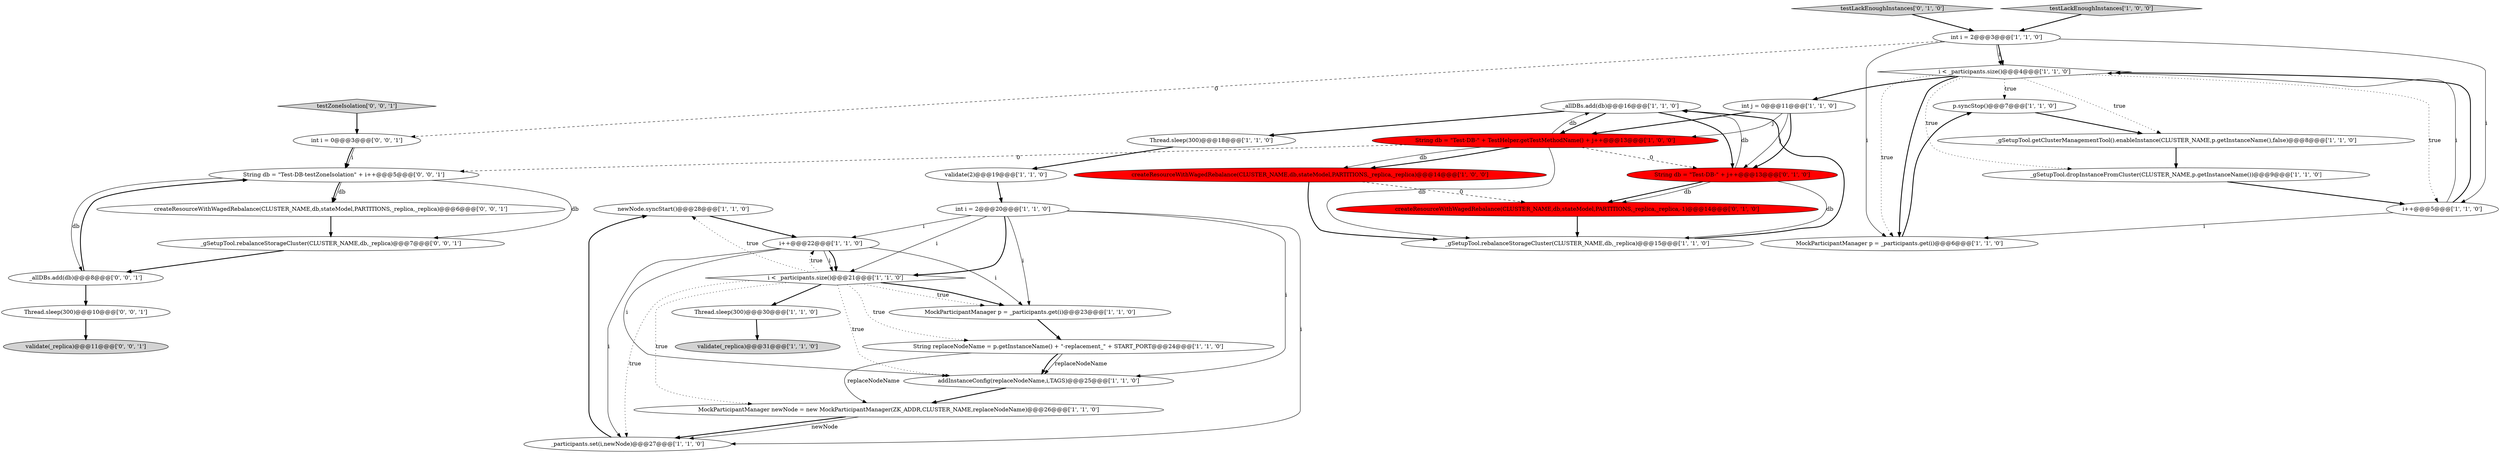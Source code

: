 digraph {
13 [style = filled, label = "newNode.syncStart()@@@28@@@['1', '1', '0']", fillcolor = white, shape = ellipse image = "AAA0AAABBB1BBB"];
35 [style = filled, label = "createResourceWithWagedRebalance(CLUSTER_NAME,db,stateModel,PARTITIONS,_replica,_replica)@@@6@@@['0', '0', '1']", fillcolor = white, shape = ellipse image = "AAA0AAABBB3BBB"];
4 [style = filled, label = "_allDBs.add(db)@@@16@@@['1', '1', '0']", fillcolor = white, shape = ellipse image = "AAA0AAABBB1BBB"];
19 [style = filled, label = "p.syncStop()@@@7@@@['1', '1', '0']", fillcolor = white, shape = ellipse image = "AAA0AAABBB1BBB"];
32 [style = filled, label = "int i = 0@@@3@@@['0', '0', '1']", fillcolor = white, shape = ellipse image = "AAA0AAABBB3BBB"];
6 [style = filled, label = "validate(2)@@@19@@@['1', '1', '0']", fillcolor = white, shape = ellipse image = "AAA0AAABBB1BBB"];
17 [style = filled, label = "String replaceNodeName = p.getInstanceName() + \"-replacement_\" + START_PORT@@@24@@@['1', '1', '0']", fillcolor = white, shape = ellipse image = "AAA0AAABBB1BBB"];
9 [style = filled, label = "String db = \"Test-DB-\" + TestHelper.getTestMethodName() + j++@@@13@@@['1', '0', '0']", fillcolor = red, shape = ellipse image = "AAA1AAABBB1BBB"];
3 [style = filled, label = "validate(_replica)@@@31@@@['1', '1', '0']", fillcolor = lightgray, shape = ellipse image = "AAA0AAABBB1BBB"];
34 [style = filled, label = "validate(_replica)@@@11@@@['0', '0', '1']", fillcolor = lightgray, shape = ellipse image = "AAA0AAABBB3BBB"];
16 [style = filled, label = "i++@@@5@@@['1', '1', '0']", fillcolor = white, shape = ellipse image = "AAA0AAABBB1BBB"];
10 [style = filled, label = "_gSetupTool.rebalanceStorageCluster(CLUSTER_NAME,db,_replica)@@@15@@@['1', '1', '0']", fillcolor = white, shape = ellipse image = "AAA0AAABBB1BBB"];
23 [style = filled, label = "MockParticipantManager newNode = new MockParticipantManager(ZK_ADDR,CLUSTER_NAME,replaceNodeName)@@@26@@@['1', '1', '0']", fillcolor = white, shape = ellipse image = "AAA0AAABBB1BBB"];
26 [style = filled, label = "createResourceWithWagedRebalance(CLUSTER_NAME,db,stateModel,PARTITIONS,_replica,_replica,-1)@@@14@@@['0', '1', '0']", fillcolor = red, shape = ellipse image = "AAA1AAABBB2BBB"];
2 [style = filled, label = "createResourceWithWagedRebalance(CLUSTER_NAME,db,stateModel,PARTITIONS,_replica,_replica)@@@14@@@['1', '0', '0']", fillcolor = red, shape = ellipse image = "AAA1AAABBB1BBB"];
5 [style = filled, label = "MockParticipantManager p = _participants.get(i)@@@23@@@['1', '1', '0']", fillcolor = white, shape = ellipse image = "AAA0AAABBB1BBB"];
30 [style = filled, label = "Thread.sleep(300)@@@10@@@['0', '0', '1']", fillcolor = white, shape = ellipse image = "AAA0AAABBB3BBB"];
15 [style = filled, label = "MockParticipantManager p = _participants.get(i)@@@6@@@['1', '1', '0']", fillcolor = white, shape = ellipse image = "AAA0AAABBB1BBB"];
25 [style = filled, label = "i < _participants.size()@@@21@@@['1', '1', '0']", fillcolor = white, shape = diamond image = "AAA0AAABBB1BBB"];
31 [style = filled, label = "_allDBs.add(db)@@@8@@@['0', '0', '1']", fillcolor = white, shape = ellipse image = "AAA0AAABBB3BBB"];
14 [style = filled, label = "_participants.set(i,newNode)@@@27@@@['1', '1', '0']", fillcolor = white, shape = ellipse image = "AAA0AAABBB1BBB"];
12 [style = filled, label = "int i = 2@@@3@@@['1', '1', '0']", fillcolor = white, shape = ellipse image = "AAA0AAABBB1BBB"];
24 [style = filled, label = "Thread.sleep(300)@@@30@@@['1', '1', '0']", fillcolor = white, shape = ellipse image = "AAA0AAABBB1BBB"];
33 [style = filled, label = "String db = \"Test-DB-testZoneIsolation\" + i++@@@5@@@['0', '0', '1']", fillcolor = white, shape = ellipse image = "AAA0AAABBB3BBB"];
18 [style = filled, label = "int i = 2@@@20@@@['1', '1', '0']", fillcolor = white, shape = ellipse image = "AAA0AAABBB1BBB"];
7 [style = filled, label = "i < _participants.size()@@@4@@@['1', '1', '0']", fillcolor = white, shape = diamond image = "AAA0AAABBB1BBB"];
28 [style = filled, label = "String db = \"Test-DB-\" + j++@@@13@@@['0', '1', '0']", fillcolor = red, shape = ellipse image = "AAA1AAABBB2BBB"];
21 [style = filled, label = "_gSetupTool.dropInstanceFromCluster(CLUSTER_NAME,p.getInstanceName())@@@9@@@['1', '1', '0']", fillcolor = white, shape = ellipse image = "AAA0AAABBB1BBB"];
27 [style = filled, label = "testLackEnoughInstances['0', '1', '0']", fillcolor = lightgray, shape = diamond image = "AAA0AAABBB2BBB"];
20 [style = filled, label = "i++@@@22@@@['1', '1', '0']", fillcolor = white, shape = ellipse image = "AAA0AAABBB1BBB"];
22 [style = filled, label = "testLackEnoughInstances['1', '0', '0']", fillcolor = lightgray, shape = diamond image = "AAA0AAABBB1BBB"];
29 [style = filled, label = "testZoneIsolation['0', '0', '1']", fillcolor = lightgray, shape = diamond image = "AAA0AAABBB3BBB"];
36 [style = filled, label = "_gSetupTool.rebalanceStorageCluster(CLUSTER_NAME,db,_replica)@@@7@@@['0', '0', '1']", fillcolor = white, shape = ellipse image = "AAA0AAABBB3BBB"];
1 [style = filled, label = "Thread.sleep(300)@@@18@@@['1', '1', '0']", fillcolor = white, shape = ellipse image = "AAA0AAABBB1BBB"];
0 [style = filled, label = "int j = 0@@@11@@@['1', '1', '0']", fillcolor = white, shape = ellipse image = "AAA0AAABBB1BBB"];
11 [style = filled, label = "addInstanceConfig(replaceNodeName,i,TAGS)@@@25@@@['1', '1', '0']", fillcolor = white, shape = ellipse image = "AAA0AAABBB1BBB"];
8 [style = filled, label = "_gSetupTool.getClusterManagementTool().enableInstance(CLUSTER_NAME,p.getInstanceName(),false)@@@8@@@['1', '1', '0']", fillcolor = white, shape = ellipse image = "AAA0AAABBB1BBB"];
20->11 [style = solid, label="i"];
26->10 [style = bold, label=""];
16->7 [style = bold, label=""];
17->23 [style = solid, label="replaceNodeName"];
16->15 [style = solid, label="i"];
28->10 [style = solid, label="db"];
25->11 [style = dotted, label="true"];
12->7 [style = bold, label=""];
18->14 [style = solid, label="i"];
33->35 [style = solid, label="db"];
31->30 [style = bold, label=""];
7->16 [style = dotted, label="true"];
21->16 [style = bold, label=""];
2->26 [style = dashed, label="0"];
16->7 [style = solid, label="i"];
27->12 [style = bold, label=""];
9->2 [style = bold, label=""];
36->31 [style = bold, label=""];
7->0 [style = bold, label=""];
30->34 [style = bold, label=""];
32->33 [style = solid, label="i"];
5->17 [style = bold, label=""];
20->25 [style = bold, label=""];
23->14 [style = bold, label=""];
25->24 [style = bold, label=""];
25->5 [style = dotted, label="true"];
31->33 [style = bold, label=""];
29->32 [style = bold, label=""];
25->20 [style = dotted, label="true"];
18->25 [style = bold, label=""];
20->25 [style = solid, label="i"];
25->23 [style = dotted, label="true"];
7->8 [style = dotted, label="true"];
7->21 [style = dotted, label="true"];
24->3 [style = bold, label=""];
9->2 [style = solid, label="db"];
4->9 [style = bold, label=""];
6->18 [style = bold, label=""];
9->10 [style = solid, label="db"];
12->15 [style = solid, label="i"];
12->32 [style = dashed, label="0"];
20->14 [style = solid, label="i"];
17->11 [style = solid, label="replaceNodeName"];
28->26 [style = bold, label=""];
18->20 [style = solid, label="i"];
25->13 [style = dotted, label="true"];
15->19 [style = bold, label=""];
2->10 [style = bold, label=""];
7->15 [style = dotted, label="true"];
32->33 [style = bold, label=""];
0->28 [style = solid, label="j"];
18->5 [style = solid, label="i"];
1->6 [style = bold, label=""];
0->9 [style = solid, label="j"];
18->11 [style = solid, label="i"];
7->15 [style = bold, label=""];
25->5 [style = bold, label=""];
4->1 [style = bold, label=""];
18->25 [style = solid, label="i"];
14->13 [style = bold, label=""];
12->7 [style = solid, label="i"];
28->26 [style = solid, label="db"];
20->5 [style = solid, label="i"];
28->4 [style = solid, label="db"];
0->9 [style = bold, label=""];
33->35 [style = bold, label=""];
12->16 [style = solid, label="i"];
23->14 [style = solid, label="newNode"];
33->31 [style = solid, label="db"];
7->19 [style = dotted, label="true"];
9->28 [style = dashed, label="0"];
25->14 [style = dotted, label="true"];
33->36 [style = solid, label="db"];
17->11 [style = bold, label=""];
19->8 [style = bold, label=""];
4->28 [style = bold, label=""];
9->33 [style = dashed, label="0"];
25->17 [style = dotted, label="true"];
22->12 [style = bold, label=""];
10->4 [style = bold, label=""];
8->21 [style = bold, label=""];
9->4 [style = solid, label="db"];
35->36 [style = bold, label=""];
11->23 [style = bold, label=""];
0->28 [style = bold, label=""];
13->20 [style = bold, label=""];
}
